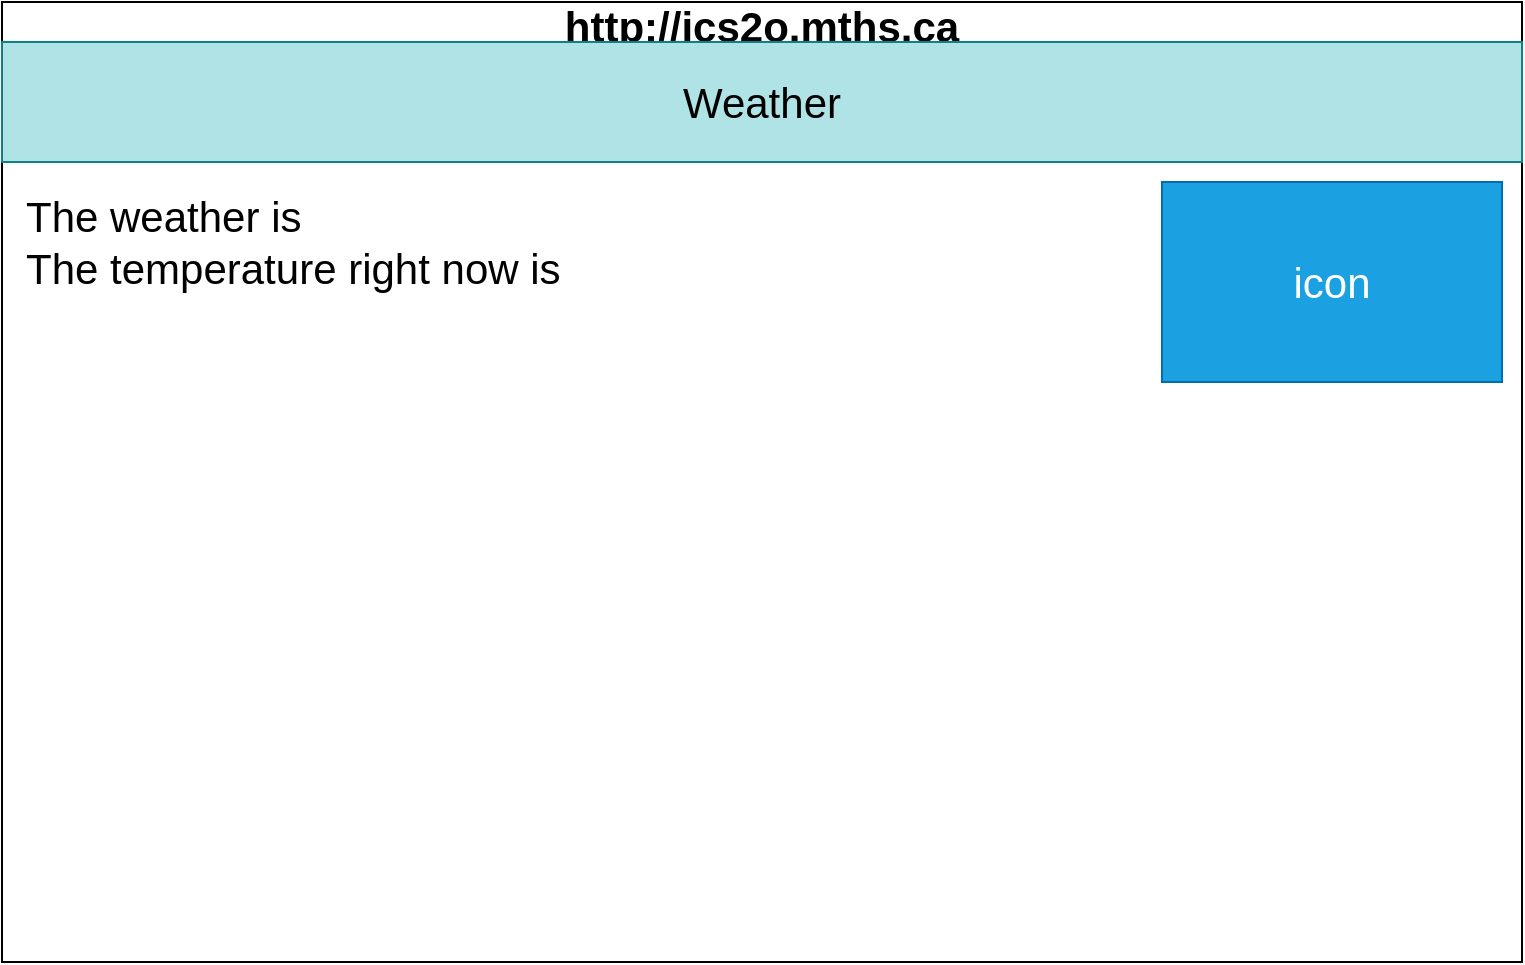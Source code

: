 <mxfile>
    <diagram id="HIP3nbAZw_EuaXWnEj3U" name="Page-1">
        <mxGraphModel dx="606" dy="571" grid="1" gridSize="10" guides="1" tooltips="1" connect="1" arrows="1" fold="1" page="1" pageScale="1" pageWidth="850" pageHeight="1100" background="#ffffff" math="0" shadow="0">
            <root>
                <mxCell id="0"/>
                <mxCell id="1" parent="0"/>
                <mxCell id="7" value="http://ics2o.mths.ca" style="swimlane;whiteSpace=wrap;html=1;fontColor=#000000;fontSize=21;" parent="1" vertex="1">
                    <mxGeometry x="40" y="40" width="760" height="480" as="geometry"/>
                </mxCell>
                <mxCell id="8" value="Weather" style="whiteSpace=wrap;html=1;fillColor=#b0e3e6;strokeColor=#0e8088;fontSize=21;fontColor=#000000;" parent="7" vertex="1">
                    <mxGeometry y="20" width="760" height="60" as="geometry"/>
                </mxCell>
                <mxCell id="9" value="The weather is&lt;br&gt;The temperature right now is" style="text;html=1;align=left;verticalAlign=middle;resizable=0;points=[];autosize=1;strokeColor=none;fillColor=none;fontSize=21;fontColor=#000000;" parent="7" vertex="1">
                    <mxGeometry x="10" y="90" width="290" height="60" as="geometry"/>
                </mxCell>
                <mxCell id="11" value="icon" style="whiteSpace=wrap;html=1;fontSize=21;fillColor=#1ba1e2;strokeColor=#006EAF;fontColor=#ffffff;" parent="7" vertex="1">
                    <mxGeometry x="580" y="90" width="170" height="100" as="geometry"/>
                </mxCell>
            </root>
        </mxGraphModel>
    </diagram>
</mxfile>